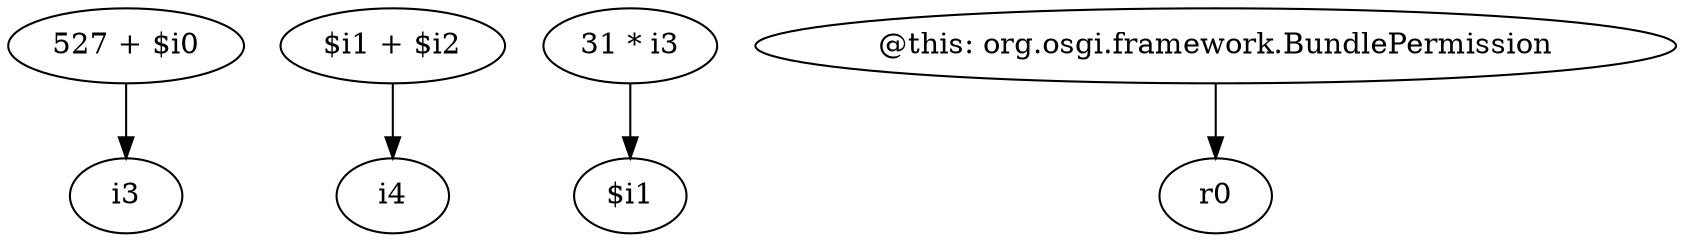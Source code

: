 digraph g {
0[label="527 + $i0"]
1[label="i3"]
0->1[label=""]
2[label="$i1 + $i2"]
3[label="i4"]
2->3[label=""]
4[label="31 * i3"]
5[label="$i1"]
4->5[label=""]
6[label="@this: org.osgi.framework.BundlePermission"]
7[label="r0"]
6->7[label=""]
}